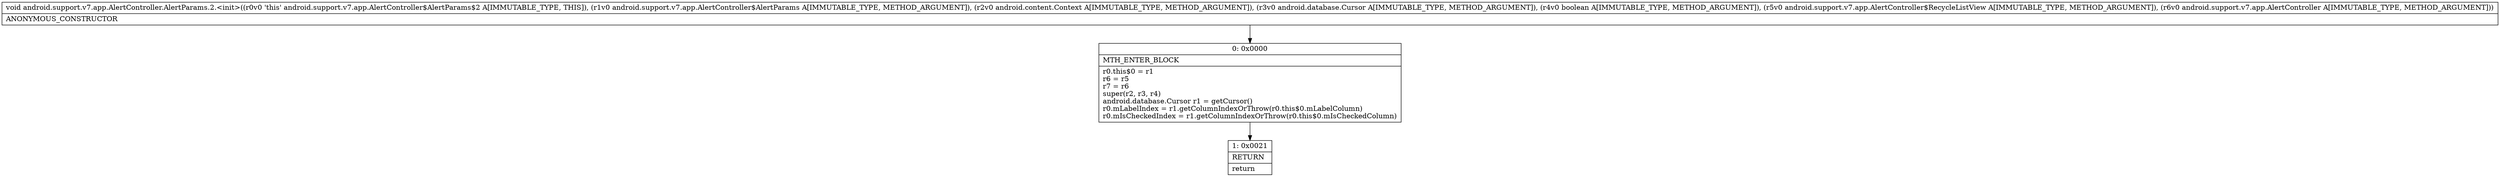 digraph "CFG forandroid.support.v7.app.AlertController.AlertParams.2.\<init\>(Landroid\/support\/v7\/app\/AlertController$AlertParams;Landroid\/content\/Context;Landroid\/database\/Cursor;ZLandroid\/support\/v7\/app\/AlertController$RecycleListView;Landroid\/support\/v7\/app\/AlertController;)V" {
Node_0 [shape=record,label="{0\:\ 0x0000|MTH_ENTER_BLOCK\l|r0.this$0 = r1\lr6 = r5\lr7 = r6\lsuper(r2, r3, r4)\landroid.database.Cursor r1 = getCursor()\lr0.mLabelIndex = r1.getColumnIndexOrThrow(r0.this$0.mLabelColumn)\lr0.mIsCheckedIndex = r1.getColumnIndexOrThrow(r0.this$0.mIsCheckedColumn)\l}"];
Node_1 [shape=record,label="{1\:\ 0x0021|RETURN\l|return\l}"];
MethodNode[shape=record,label="{void android.support.v7.app.AlertController.AlertParams.2.\<init\>((r0v0 'this' android.support.v7.app.AlertController$AlertParams$2 A[IMMUTABLE_TYPE, THIS]), (r1v0 android.support.v7.app.AlertController$AlertParams A[IMMUTABLE_TYPE, METHOD_ARGUMENT]), (r2v0 android.content.Context A[IMMUTABLE_TYPE, METHOD_ARGUMENT]), (r3v0 android.database.Cursor A[IMMUTABLE_TYPE, METHOD_ARGUMENT]), (r4v0 boolean A[IMMUTABLE_TYPE, METHOD_ARGUMENT]), (r5v0 android.support.v7.app.AlertController$RecycleListView A[IMMUTABLE_TYPE, METHOD_ARGUMENT]), (r6v0 android.support.v7.app.AlertController A[IMMUTABLE_TYPE, METHOD_ARGUMENT]))  | ANONYMOUS_CONSTRUCTOR\l}"];
MethodNode -> Node_0;
Node_0 -> Node_1;
}

